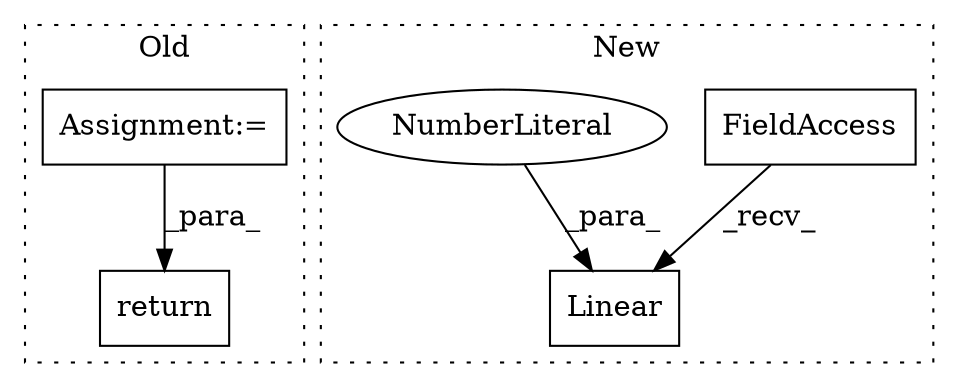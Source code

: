 digraph G {
subgraph cluster0 {
1 [label="return" a="41" s="2493" l="7" shape="box"];
5 [label="Assignment:=" a="7" s="2433" l="1" shape="box"];
label = "Old";
style="dotted";
}
subgraph cluster1 {
2 [label="Linear" a="32" s="4287,4312" l="7,1" shape="box"];
3 [label="FieldAccess" a="22" s="4278" l="8" shape="box"];
4 [label="NumberLiteral" a="34" s="4308" l="4" shape="ellipse"];
label = "New";
style="dotted";
}
3 -> 2 [label="_recv_"];
4 -> 2 [label="_para_"];
5 -> 1 [label="_para_"];
}